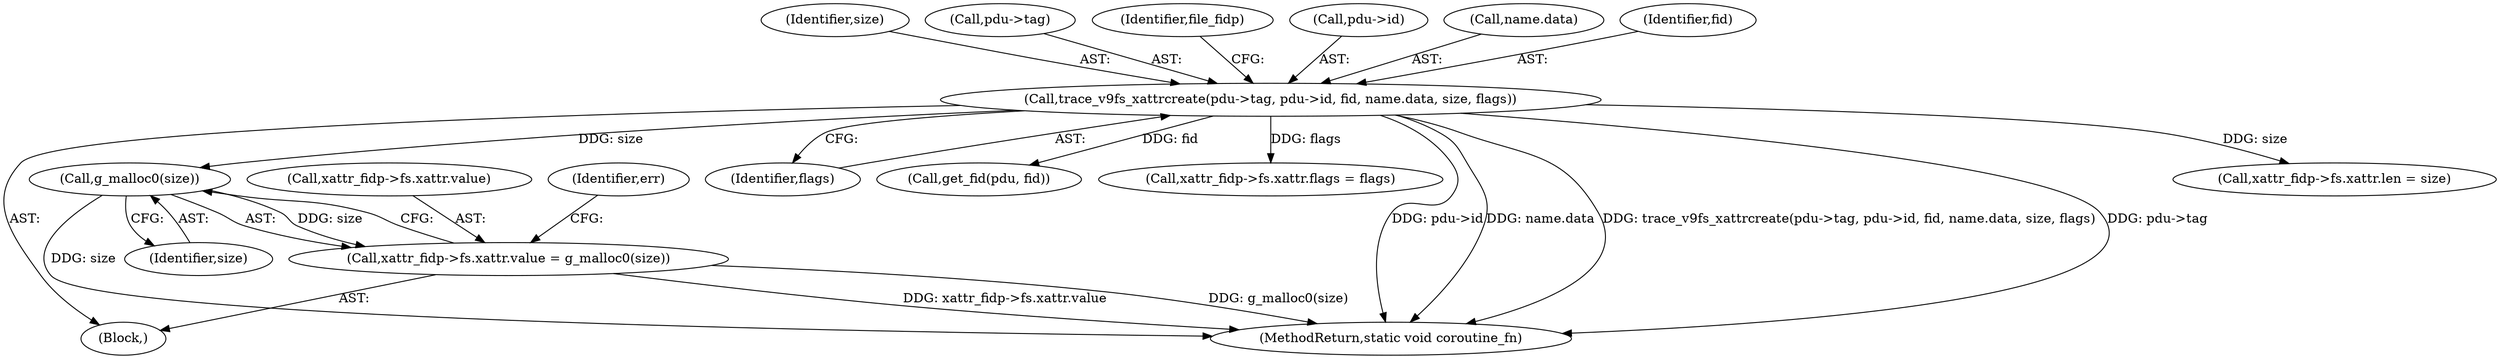 digraph "0_qemu_ff55e94d23ae94c8628b0115320157c763eb3e06@API" {
"1000244" [label="(Call,g_malloc0(size))"];
"1000145" [label="(Call,trace_v9fs_xattrcreate(pdu->tag, pdu->id, fid, name.data, size, flags))"];
"1000236" [label="(Call,xattr_fidp->fs.xattr.value = g_malloc0(size))"];
"1000245" [label="(Identifier,size)"];
"1000236" [label="(Call,xattr_fidp->fs.xattr.value = g_malloc0(size))"];
"1000157" [label="(Identifier,flags)"];
"1000156" [label="(Identifier,size)"];
"1000237" [label="(Call,xattr_fidp->fs.xattr.value)"];
"1000146" [label="(Call,pdu->tag)"];
"1000159" [label="(Identifier,file_fidp)"];
"1000160" [label="(Call,get_fid(pdu, fid))"];
"1000103" [label="(Block,)"];
"1000149" [label="(Call,pdu->id)"];
"1000145" [label="(Call,trace_v9fs_xattrcreate(pdu->tag, pdu->id, fid, name.data, size, flags))"];
"1000153" [label="(Call,name.data)"];
"1000199" [label="(Call,xattr_fidp->fs.xattr.flags = flags)"];
"1000258" [label="(MethodReturn,static void coroutine_fn)"];
"1000244" [label="(Call,g_malloc0(size))"];
"1000152" [label="(Identifier,fid)"];
"1000247" [label="(Identifier,err)"];
"1000190" [label="(Call,xattr_fidp->fs.xattr.len = size)"];
"1000244" -> "1000236"  [label="AST: "];
"1000244" -> "1000245"  [label="CFG: "];
"1000245" -> "1000244"  [label="AST: "];
"1000236" -> "1000244"  [label="CFG: "];
"1000244" -> "1000258"  [label="DDG: size"];
"1000244" -> "1000236"  [label="DDG: size"];
"1000145" -> "1000244"  [label="DDG: size"];
"1000145" -> "1000103"  [label="AST: "];
"1000145" -> "1000157"  [label="CFG: "];
"1000146" -> "1000145"  [label="AST: "];
"1000149" -> "1000145"  [label="AST: "];
"1000152" -> "1000145"  [label="AST: "];
"1000153" -> "1000145"  [label="AST: "];
"1000156" -> "1000145"  [label="AST: "];
"1000157" -> "1000145"  [label="AST: "];
"1000159" -> "1000145"  [label="CFG: "];
"1000145" -> "1000258"  [label="DDG: pdu->id"];
"1000145" -> "1000258"  [label="DDG: name.data"];
"1000145" -> "1000258"  [label="DDG: trace_v9fs_xattrcreate(pdu->tag, pdu->id, fid, name.data, size, flags)"];
"1000145" -> "1000258"  [label="DDG: pdu->tag"];
"1000145" -> "1000160"  [label="DDG: fid"];
"1000145" -> "1000190"  [label="DDG: size"];
"1000145" -> "1000199"  [label="DDG: flags"];
"1000236" -> "1000103"  [label="AST: "];
"1000237" -> "1000236"  [label="AST: "];
"1000247" -> "1000236"  [label="CFG: "];
"1000236" -> "1000258"  [label="DDG: xattr_fidp->fs.xattr.value"];
"1000236" -> "1000258"  [label="DDG: g_malloc0(size)"];
}
